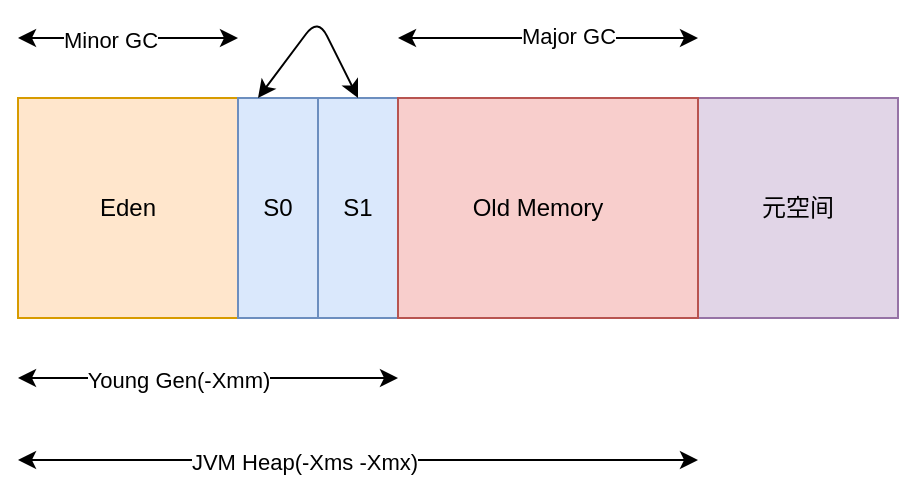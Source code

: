 <mxfile version="13.6.5" type="github"><diagram id="cLUXzOYoaPfRy3mGi85R" name="第 1 页"><mxGraphModel dx="877" dy="469" grid="1" gridSize="10" guides="1" tooltips="1" connect="1" arrows="1" fold="1" page="1" pageScale="1" pageWidth="827" pageHeight="1169" math="0" shadow="0"><root><mxCell id="0"/><mxCell id="1" parent="0"/><mxCell id="6nkNsWnWSlJy8T_N-EL4-7" value="" style="verticalLabelPosition=bottom;verticalAlign=top;html=1;shape=mxgraph.basic.rect;fillColor2=none;strokeWidth=1;size=20;indent=5;fillColor=#e1d5e7;strokeColor=#9673a6;" vertex="1" parent="1"><mxGeometry x="70" y="270" width="440" height="110" as="geometry"/></mxCell><mxCell id="6nkNsWnWSlJy8T_N-EL4-22" value="" style="rounded=0;whiteSpace=wrap;html=1;fillColor=#ffe6cc;strokeColor=#d79b00;" vertex="1" parent="1"><mxGeometry x="70" y="270" width="110" height="110" as="geometry"/></mxCell><mxCell id="6nkNsWnWSlJy8T_N-EL4-23" value="" style="rounded=0;whiteSpace=wrap;html=1;fillColor=#dae8fc;strokeColor=#6c8ebf;" vertex="1" parent="1"><mxGeometry x="180" y="270" width="40" height="110" as="geometry"/></mxCell><mxCell id="6nkNsWnWSlJy8T_N-EL4-26" value="" style="rounded=0;whiteSpace=wrap;html=1;fillColor=#dae8fc;strokeColor=#6c8ebf;" vertex="1" parent="1"><mxGeometry x="220" y="270" width="40" height="110" as="geometry"/></mxCell><mxCell id="6nkNsWnWSlJy8T_N-EL4-27" value="" style="rounded=0;whiteSpace=wrap;html=1;fillColor=#f8cecc;strokeColor=#b85450;" vertex="1" parent="1"><mxGeometry x="260" y="270" width="150" height="110" as="geometry"/></mxCell><mxCell id="6nkNsWnWSlJy8T_N-EL4-16" value="S0" style="text;html=1;strokeColor=none;fillColor=none;align=center;verticalAlign=middle;whiteSpace=wrap;rounded=0;" vertex="1" parent="1"><mxGeometry x="180" y="315" width="40" height="20" as="geometry"/></mxCell><mxCell id="6nkNsWnWSlJy8T_N-EL4-18" value="S1" style="text;html=1;strokeColor=none;fillColor=none;align=center;verticalAlign=middle;whiteSpace=wrap;rounded=0;" vertex="1" parent="1"><mxGeometry x="220" y="315" width="40" height="20" as="geometry"/></mxCell><mxCell id="6nkNsWnWSlJy8T_N-EL4-19" value="Old Memory" style="text;html=1;strokeColor=none;fillColor=none;align=center;verticalAlign=middle;whiteSpace=wrap;rounded=0;" vertex="1" parent="1"><mxGeometry x="290" y="312.5" width="80" height="25" as="geometry"/></mxCell><mxCell id="6nkNsWnWSlJy8T_N-EL4-21" value="元空间" style="text;html=1;strokeColor=none;fillColor=none;align=center;verticalAlign=middle;whiteSpace=wrap;rounded=0;" vertex="1" parent="1"><mxGeometry x="420" y="312.5" width="80" height="25" as="geometry"/></mxCell><mxCell id="6nkNsWnWSlJy8T_N-EL4-29" value="Eden" style="text;html=1;strokeColor=none;fillColor=none;align=center;verticalAlign=middle;whiteSpace=wrap;rounded=0;" vertex="1" parent="1"><mxGeometry x="85" y="312.5" width="80" height="25" as="geometry"/></mxCell><mxCell id="6nkNsWnWSlJy8T_N-EL4-30" value="" style="endArrow=classic;startArrow=classic;html=1;" edge="1" parent="1"><mxGeometry width="50" height="50" relative="1" as="geometry"><mxPoint x="70" y="240" as="sourcePoint"/><mxPoint x="180" y="240" as="targetPoint"/></mxGeometry></mxCell><mxCell id="6nkNsWnWSlJy8T_N-EL4-31" value="Minor GC" style="edgeLabel;html=1;align=center;verticalAlign=middle;resizable=0;points=[];" vertex="1" connectable="0" parent="6nkNsWnWSlJy8T_N-EL4-30"><mxGeometry x="-0.162" y="1" relative="1" as="geometry"><mxPoint y="2" as="offset"/></mxGeometry></mxCell><mxCell id="6nkNsWnWSlJy8T_N-EL4-32" value="" style="endArrow=classic;startArrow=classic;html=1;" edge="1" parent="1"><mxGeometry width="50" height="50" relative="1" as="geometry"><mxPoint x="260" y="240" as="sourcePoint"/><mxPoint x="410" y="240" as="targetPoint"/></mxGeometry></mxCell><mxCell id="6nkNsWnWSlJy8T_N-EL4-33" value="Major GC" style="edgeLabel;html=1;align=center;verticalAlign=middle;resizable=0;points=[];" vertex="1" connectable="0" parent="6nkNsWnWSlJy8T_N-EL4-32"><mxGeometry x="0.125" y="1" relative="1" as="geometry"><mxPoint as="offset"/></mxGeometry></mxCell><mxCell id="6nkNsWnWSlJy8T_N-EL4-35" value="" style="endArrow=classic;startArrow=classic;html=1;entryX=0.5;entryY=0;entryDx=0;entryDy=0;exitX=0.25;exitY=0;exitDx=0;exitDy=0;" edge="1" parent="1" source="6nkNsWnWSlJy8T_N-EL4-23" target="6nkNsWnWSlJy8T_N-EL4-26"><mxGeometry width="50" height="50" relative="1" as="geometry"><mxPoint x="180" y="220" as="sourcePoint"/><mxPoint x="230" y="170" as="targetPoint"/><Array as="points"><mxPoint x="220" y="230"/></Array></mxGeometry></mxCell><mxCell id="6nkNsWnWSlJy8T_N-EL4-36" value="" style="endArrow=classic;startArrow=classic;html=1;" edge="1" parent="1"><mxGeometry width="50" height="50" relative="1" as="geometry"><mxPoint x="70.0" y="451" as="sourcePoint"/><mxPoint x="410" y="451" as="targetPoint"/></mxGeometry></mxCell><mxCell id="6nkNsWnWSlJy8T_N-EL4-37" value="JVM Heap(-Xms -Xmx)" style="edgeLabel;html=1;align=center;verticalAlign=middle;resizable=0;points=[];" vertex="1" connectable="0" parent="6nkNsWnWSlJy8T_N-EL4-36"><mxGeometry x="-0.162" y="1" relative="1" as="geometry"><mxPoint y="2" as="offset"/></mxGeometry></mxCell><mxCell id="6nkNsWnWSlJy8T_N-EL4-38" value="" style="endArrow=classic;startArrow=classic;html=1;" edge="1" parent="1"><mxGeometry width="50" height="50" relative="1" as="geometry"><mxPoint x="70.0" y="410" as="sourcePoint"/><mxPoint x="260" y="410" as="targetPoint"/></mxGeometry></mxCell><mxCell id="6nkNsWnWSlJy8T_N-EL4-39" value="Young Gen(-Xmm)" style="edgeLabel;html=1;align=center;verticalAlign=middle;resizable=0;points=[];" vertex="1" connectable="0" parent="6nkNsWnWSlJy8T_N-EL4-38"><mxGeometry x="-0.162" y="1" relative="1" as="geometry"><mxPoint y="2" as="offset"/></mxGeometry></mxCell></root></mxGraphModel></diagram></mxfile>